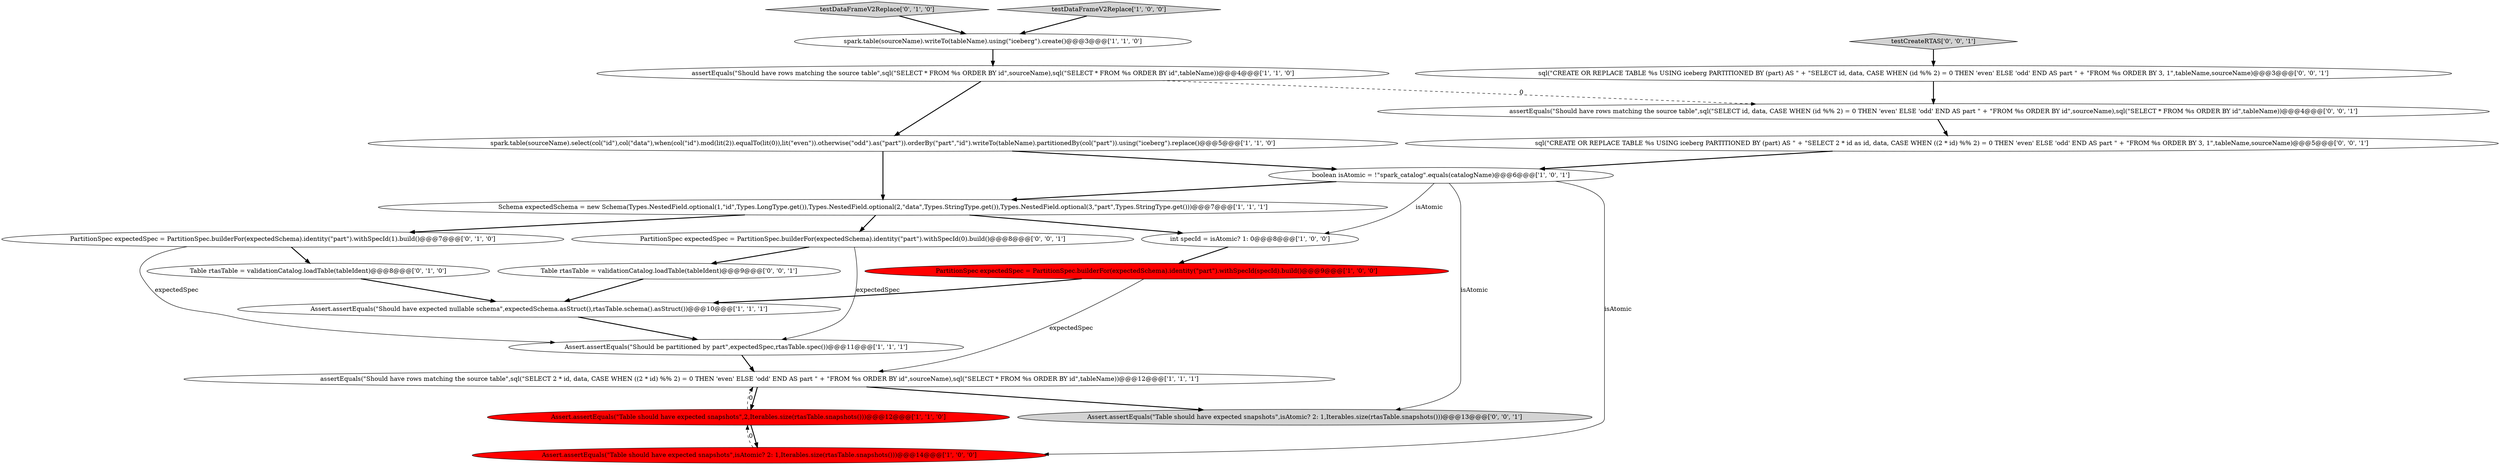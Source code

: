 digraph {
17 [style = filled, label = "Assert.assertEquals(\"Table should have expected snapshots\",isAtomic? 2: 1,Iterables.size(rtasTable.snapshots()))@@@13@@@['0', '0', '1']", fillcolor = lightgray, shape = ellipse image = "AAA0AAABBB3BBB"];
18 [style = filled, label = "assertEquals(\"Should have rows matching the source table\",sql(\"SELECT id, data, CASE WHEN (id %% 2) = 0 THEN 'even' ELSE 'odd' END AS part \" + \"FROM %s ORDER BY id\",sourceName),sql(\"SELECT * FROM %s ORDER BY id\",tableName))@@@4@@@['0', '0', '1']", fillcolor = white, shape = ellipse image = "AAA0AAABBB3BBB"];
19 [style = filled, label = "PartitionSpec expectedSpec = PartitionSpec.builderFor(expectedSchema).identity(\"part\").withSpecId(0).build()@@@8@@@['0', '0', '1']", fillcolor = white, shape = ellipse image = "AAA0AAABBB3BBB"];
9 [style = filled, label = "spark.table(sourceName).writeTo(tableName).using(\"iceberg\").create()@@@3@@@['1', '1', '0']", fillcolor = white, shape = ellipse image = "AAA0AAABBB1BBB"];
4 [style = filled, label = "spark.table(sourceName).select(col(\"id\"),col(\"data\"),when(col(\"id\").mod(lit(2)).equalTo(lit(0)),lit(\"even\")).otherwise(\"odd\").as(\"part\")).orderBy(\"part\",\"id\").writeTo(tableName).partitionedBy(col(\"part\")).using(\"iceberg\").replace()@@@5@@@['1', '1', '0']", fillcolor = white, shape = ellipse image = "AAA0AAABBB1BBB"];
15 [style = filled, label = "testDataFrameV2Replace['0', '1', '0']", fillcolor = lightgray, shape = diamond image = "AAA0AAABBB2BBB"];
0 [style = filled, label = "assertEquals(\"Should have rows matching the source table\",sql(\"SELECT 2 * id, data, CASE WHEN ((2 * id) %% 2) = 0 THEN 'even' ELSE 'odd' END AS part \" + \"FROM %s ORDER BY id\",sourceName),sql(\"SELECT * FROM %s ORDER BY id\",tableName))@@@12@@@['1', '1', '1']", fillcolor = white, shape = ellipse image = "AAA0AAABBB1BBB"];
13 [style = filled, label = "PartitionSpec expectedSpec = PartitionSpec.builderFor(expectedSchema).identity(\"part\").withSpecId(1).build()@@@7@@@['0', '1', '0']", fillcolor = white, shape = ellipse image = "AAA0AAABBB2BBB"];
16 [style = filled, label = "sql(\"CREATE OR REPLACE TABLE %s USING iceberg PARTITIONED BY (part) AS \" + \"SELECT id, data, CASE WHEN (id %% 2) = 0 THEN 'even' ELSE 'odd' END AS part \" + \"FROM %s ORDER BY 3, 1\",tableName,sourceName)@@@3@@@['0', '0', '1']", fillcolor = white, shape = ellipse image = "AAA0AAABBB3BBB"];
8 [style = filled, label = "testDataFrameV2Replace['1', '0', '0']", fillcolor = lightgray, shape = diamond image = "AAA0AAABBB1BBB"];
7 [style = filled, label = "Assert.assertEquals(\"Table should have expected snapshots\",2,Iterables.size(rtasTable.snapshots()))@@@12@@@['1', '1', '0']", fillcolor = red, shape = ellipse image = "AAA1AAABBB1BBB"];
11 [style = filled, label = "int specId = isAtomic? 1: 0@@@8@@@['1', '0', '0']", fillcolor = white, shape = ellipse image = "AAA0AAABBB1BBB"];
2 [style = filled, label = "Assert.assertEquals(\"Should have expected nullable schema\",expectedSchema.asStruct(),rtasTable.schema().asStruct())@@@10@@@['1', '1', '1']", fillcolor = white, shape = ellipse image = "AAA0AAABBB1BBB"];
5 [style = filled, label = "boolean isAtomic = !\"spark_catalog\".equals(catalogName)@@@6@@@['1', '0', '1']", fillcolor = white, shape = ellipse image = "AAA0AAABBB1BBB"];
21 [style = filled, label = "testCreateRTAS['0', '0', '1']", fillcolor = lightgray, shape = diamond image = "AAA0AAABBB3BBB"];
12 [style = filled, label = "assertEquals(\"Should have rows matching the source table\",sql(\"SELECT * FROM %s ORDER BY id\",sourceName),sql(\"SELECT * FROM %s ORDER BY id\",tableName))@@@4@@@['1', '1', '0']", fillcolor = white, shape = ellipse image = "AAA0AAABBB1BBB"];
1 [style = filled, label = "Schema expectedSchema = new Schema(Types.NestedField.optional(1,\"id\",Types.LongType.get()),Types.NestedField.optional(2,\"data\",Types.StringType.get()),Types.NestedField.optional(3,\"part\",Types.StringType.get()))@@@7@@@['1', '1', '1']", fillcolor = white, shape = ellipse image = "AAA0AAABBB1BBB"];
10 [style = filled, label = "Assert.assertEquals(\"Should be partitioned by part\",expectedSpec,rtasTable.spec())@@@11@@@['1', '1', '1']", fillcolor = white, shape = ellipse image = "AAA0AAABBB1BBB"];
6 [style = filled, label = "Assert.assertEquals(\"Table should have expected snapshots\",isAtomic? 2: 1,Iterables.size(rtasTable.snapshots()))@@@14@@@['1', '0', '0']", fillcolor = red, shape = ellipse image = "AAA1AAABBB1BBB"];
22 [style = filled, label = "sql(\"CREATE OR REPLACE TABLE %s USING iceberg PARTITIONED BY (part) AS \" + \"SELECT 2 * id as id, data, CASE WHEN ((2 * id) %% 2) = 0 THEN 'even' ELSE 'odd' END AS part \" + \"FROM %s ORDER BY 3, 1\",tableName,sourceName)@@@5@@@['0', '0', '1']", fillcolor = white, shape = ellipse image = "AAA0AAABBB3BBB"];
14 [style = filled, label = "Table rtasTable = validationCatalog.loadTable(tableIdent)@@@8@@@['0', '1', '0']", fillcolor = white, shape = ellipse image = "AAA0AAABBB2BBB"];
3 [style = filled, label = "PartitionSpec expectedSpec = PartitionSpec.builderFor(expectedSchema).identity(\"part\").withSpecId(specId).build()@@@9@@@['1', '0', '0']", fillcolor = red, shape = ellipse image = "AAA1AAABBB1BBB"];
20 [style = filled, label = "Table rtasTable = validationCatalog.loadTable(tableIdent)@@@9@@@['0', '0', '1']", fillcolor = white, shape = ellipse image = "AAA0AAABBB3BBB"];
16->18 [style = bold, label=""];
3->0 [style = solid, label="expectedSpec"];
0->17 [style = bold, label=""];
6->7 [style = dashed, label="0"];
5->6 [style = solid, label="isAtomic"];
19->20 [style = bold, label=""];
13->10 [style = solid, label="expectedSpec"];
19->10 [style = solid, label="expectedSpec"];
7->0 [style = dashed, label="0"];
2->10 [style = bold, label=""];
1->13 [style = bold, label=""];
22->5 [style = bold, label=""];
1->11 [style = bold, label=""];
0->7 [style = bold, label=""];
20->2 [style = bold, label=""];
5->17 [style = solid, label="isAtomic"];
5->1 [style = bold, label=""];
18->22 [style = bold, label=""];
3->2 [style = bold, label=""];
12->4 [style = bold, label=""];
11->3 [style = bold, label=""];
15->9 [style = bold, label=""];
10->0 [style = bold, label=""];
7->6 [style = bold, label=""];
8->9 [style = bold, label=""];
21->16 [style = bold, label=""];
12->18 [style = dashed, label="0"];
4->1 [style = bold, label=""];
14->2 [style = bold, label=""];
9->12 [style = bold, label=""];
5->11 [style = solid, label="isAtomic"];
1->19 [style = bold, label=""];
4->5 [style = bold, label=""];
13->14 [style = bold, label=""];
}
